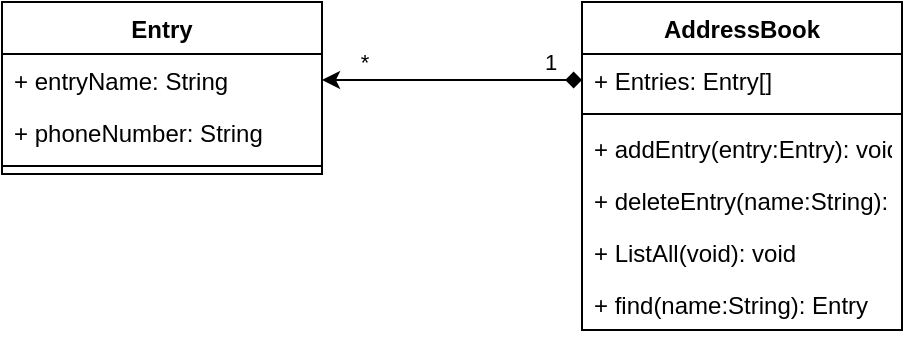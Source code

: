 <mxfile version="13.4.5" type="device"><diagram id="YexMtF4omh53angAvy8h" name="Page-1"><mxGraphModel dx="1024" dy="592" grid="1" gridSize="10" guides="1" tooltips="1" connect="1" arrows="1" fold="1" page="1" pageScale="1" pageWidth="827" pageHeight="1169" math="0" shadow="0"><root><mxCell id="0"/><mxCell id="1" parent="0"/><mxCell id="rm_tW0MlUxZQwuUFgabv-5" value="Entry" style="swimlane;fontStyle=1;align=center;verticalAlign=top;childLayout=stackLayout;horizontal=1;startSize=26;horizontalStack=0;resizeParent=1;resizeParentMax=0;resizeLast=0;collapsible=1;marginBottom=0;" vertex="1" parent="1"><mxGeometry y="230" width="160" height="86" as="geometry"/></mxCell><mxCell id="rm_tW0MlUxZQwuUFgabv-6" value="+ entryName: String" style="text;strokeColor=none;fillColor=none;align=left;verticalAlign=top;spacingLeft=4;spacingRight=4;overflow=hidden;rotatable=0;points=[[0,0.5],[1,0.5]];portConstraint=eastwest;" vertex="1" parent="rm_tW0MlUxZQwuUFgabv-5"><mxGeometry y="26" width="160" height="26" as="geometry"/></mxCell><mxCell id="rm_tW0MlUxZQwuUFgabv-8" value="+ phoneNumber: String" style="text;strokeColor=none;fillColor=none;align=left;verticalAlign=top;spacingLeft=4;spacingRight=4;overflow=hidden;rotatable=0;points=[[0,0.5],[1,0.5]];portConstraint=eastwest;" vertex="1" parent="rm_tW0MlUxZQwuUFgabv-5"><mxGeometry y="52" width="160" height="26" as="geometry"/></mxCell><mxCell id="rm_tW0MlUxZQwuUFgabv-7" value="" style="line;strokeWidth=1;fillColor=none;align=left;verticalAlign=middle;spacingTop=-1;spacingLeft=3;spacingRight=3;rotatable=0;labelPosition=right;points=[];portConstraint=eastwest;" vertex="1" parent="rm_tW0MlUxZQwuUFgabv-5"><mxGeometry y="78" width="160" height="8" as="geometry"/></mxCell><mxCell id="rm_tW0MlUxZQwuUFgabv-1" value="AddressBook" style="swimlane;fontStyle=1;align=center;verticalAlign=top;childLayout=stackLayout;horizontal=1;startSize=26;horizontalStack=0;resizeParent=1;resizeParentMax=0;resizeLast=0;collapsible=1;marginBottom=0;" vertex="1" parent="1"><mxGeometry x="290" y="230" width="160" height="164" as="geometry"/></mxCell><mxCell id="rm_tW0MlUxZQwuUFgabv-2" value="+ Entries: Entry[]" style="text;strokeColor=none;fillColor=none;align=left;verticalAlign=top;spacingLeft=4;spacingRight=4;overflow=hidden;rotatable=0;points=[[0,0.5],[1,0.5]];portConstraint=eastwest;" vertex="1" parent="rm_tW0MlUxZQwuUFgabv-1"><mxGeometry y="26" width="160" height="26" as="geometry"/></mxCell><mxCell id="rm_tW0MlUxZQwuUFgabv-3" value="" style="line;strokeWidth=1;fillColor=none;align=left;verticalAlign=middle;spacingTop=-1;spacingLeft=3;spacingRight=3;rotatable=0;labelPosition=right;points=[];portConstraint=eastwest;" vertex="1" parent="rm_tW0MlUxZQwuUFgabv-1"><mxGeometry y="52" width="160" height="8" as="geometry"/></mxCell><mxCell id="rm_tW0MlUxZQwuUFgabv-4" value="+ addEntry(entry:Entry): void" style="text;strokeColor=none;fillColor=none;align=left;verticalAlign=top;spacingLeft=4;spacingRight=4;overflow=hidden;rotatable=0;points=[[0,0.5],[1,0.5]];portConstraint=eastwest;" vertex="1" parent="rm_tW0MlUxZQwuUFgabv-1"><mxGeometry y="60" width="160" height="26" as="geometry"/></mxCell><mxCell id="rm_tW0MlUxZQwuUFgabv-12" value="+ deleteEntry(name:String): void" style="text;strokeColor=none;fillColor=none;align=left;verticalAlign=top;spacingLeft=4;spacingRight=4;overflow=hidden;rotatable=0;points=[[0,0.5],[1,0.5]];portConstraint=eastwest;" vertex="1" parent="rm_tW0MlUxZQwuUFgabv-1"><mxGeometry y="86" width="160" height="26" as="geometry"/></mxCell><mxCell id="rm_tW0MlUxZQwuUFgabv-13" value="+ ListAll(void): void" style="text;strokeColor=none;fillColor=none;align=left;verticalAlign=top;spacingLeft=4;spacingRight=4;overflow=hidden;rotatable=0;points=[[0,0.5],[1,0.5]];portConstraint=eastwest;" vertex="1" parent="rm_tW0MlUxZQwuUFgabv-1"><mxGeometry y="112" width="160" height="26" as="geometry"/></mxCell><mxCell id="rm_tW0MlUxZQwuUFgabv-14" value="+ find(name:String): Entry" style="text;strokeColor=none;fillColor=none;align=left;verticalAlign=top;spacingLeft=4;spacingRight=4;overflow=hidden;rotatable=0;points=[[0,0.5],[1,0.5]];portConstraint=eastwest;" vertex="1" parent="rm_tW0MlUxZQwuUFgabv-1"><mxGeometry y="138" width="160" height="26" as="geometry"/></mxCell><mxCell id="rm_tW0MlUxZQwuUFgabv-9" style="edgeStyle=orthogonalEdgeStyle;rounded=0;orthogonalLoop=1;jettySize=auto;html=1;exitX=0;exitY=0.5;exitDx=0;exitDy=0;entryX=1;entryY=0.5;entryDx=0;entryDy=0;startArrow=diamond;startFill=1;" edge="1" parent="1"><mxGeometry relative="1" as="geometry"><mxPoint x="290" y="269" as="sourcePoint"/><mxPoint x="160" y="269" as="targetPoint"/></mxGeometry></mxCell><mxCell id="rm_tW0MlUxZQwuUFgabv-10" value="*" style="edgeLabel;html=1;align=center;verticalAlign=middle;resizable=0;points=[];" vertex="1" connectable="0" parent="rm_tW0MlUxZQwuUFgabv-9"><mxGeometry x="0.686" y="-6" relative="1" as="geometry"><mxPoint y="-3" as="offset"/></mxGeometry></mxCell><mxCell id="rm_tW0MlUxZQwuUFgabv-11" value="1" style="edgeLabel;html=1;align=center;verticalAlign=middle;resizable=0;points=[];" vertex="1" connectable="0" parent="rm_tW0MlUxZQwuUFgabv-9"><mxGeometry x="-0.745" y="-9" relative="1" as="geometry"><mxPoint as="offset"/></mxGeometry></mxCell></root></mxGraphModel></diagram></mxfile>